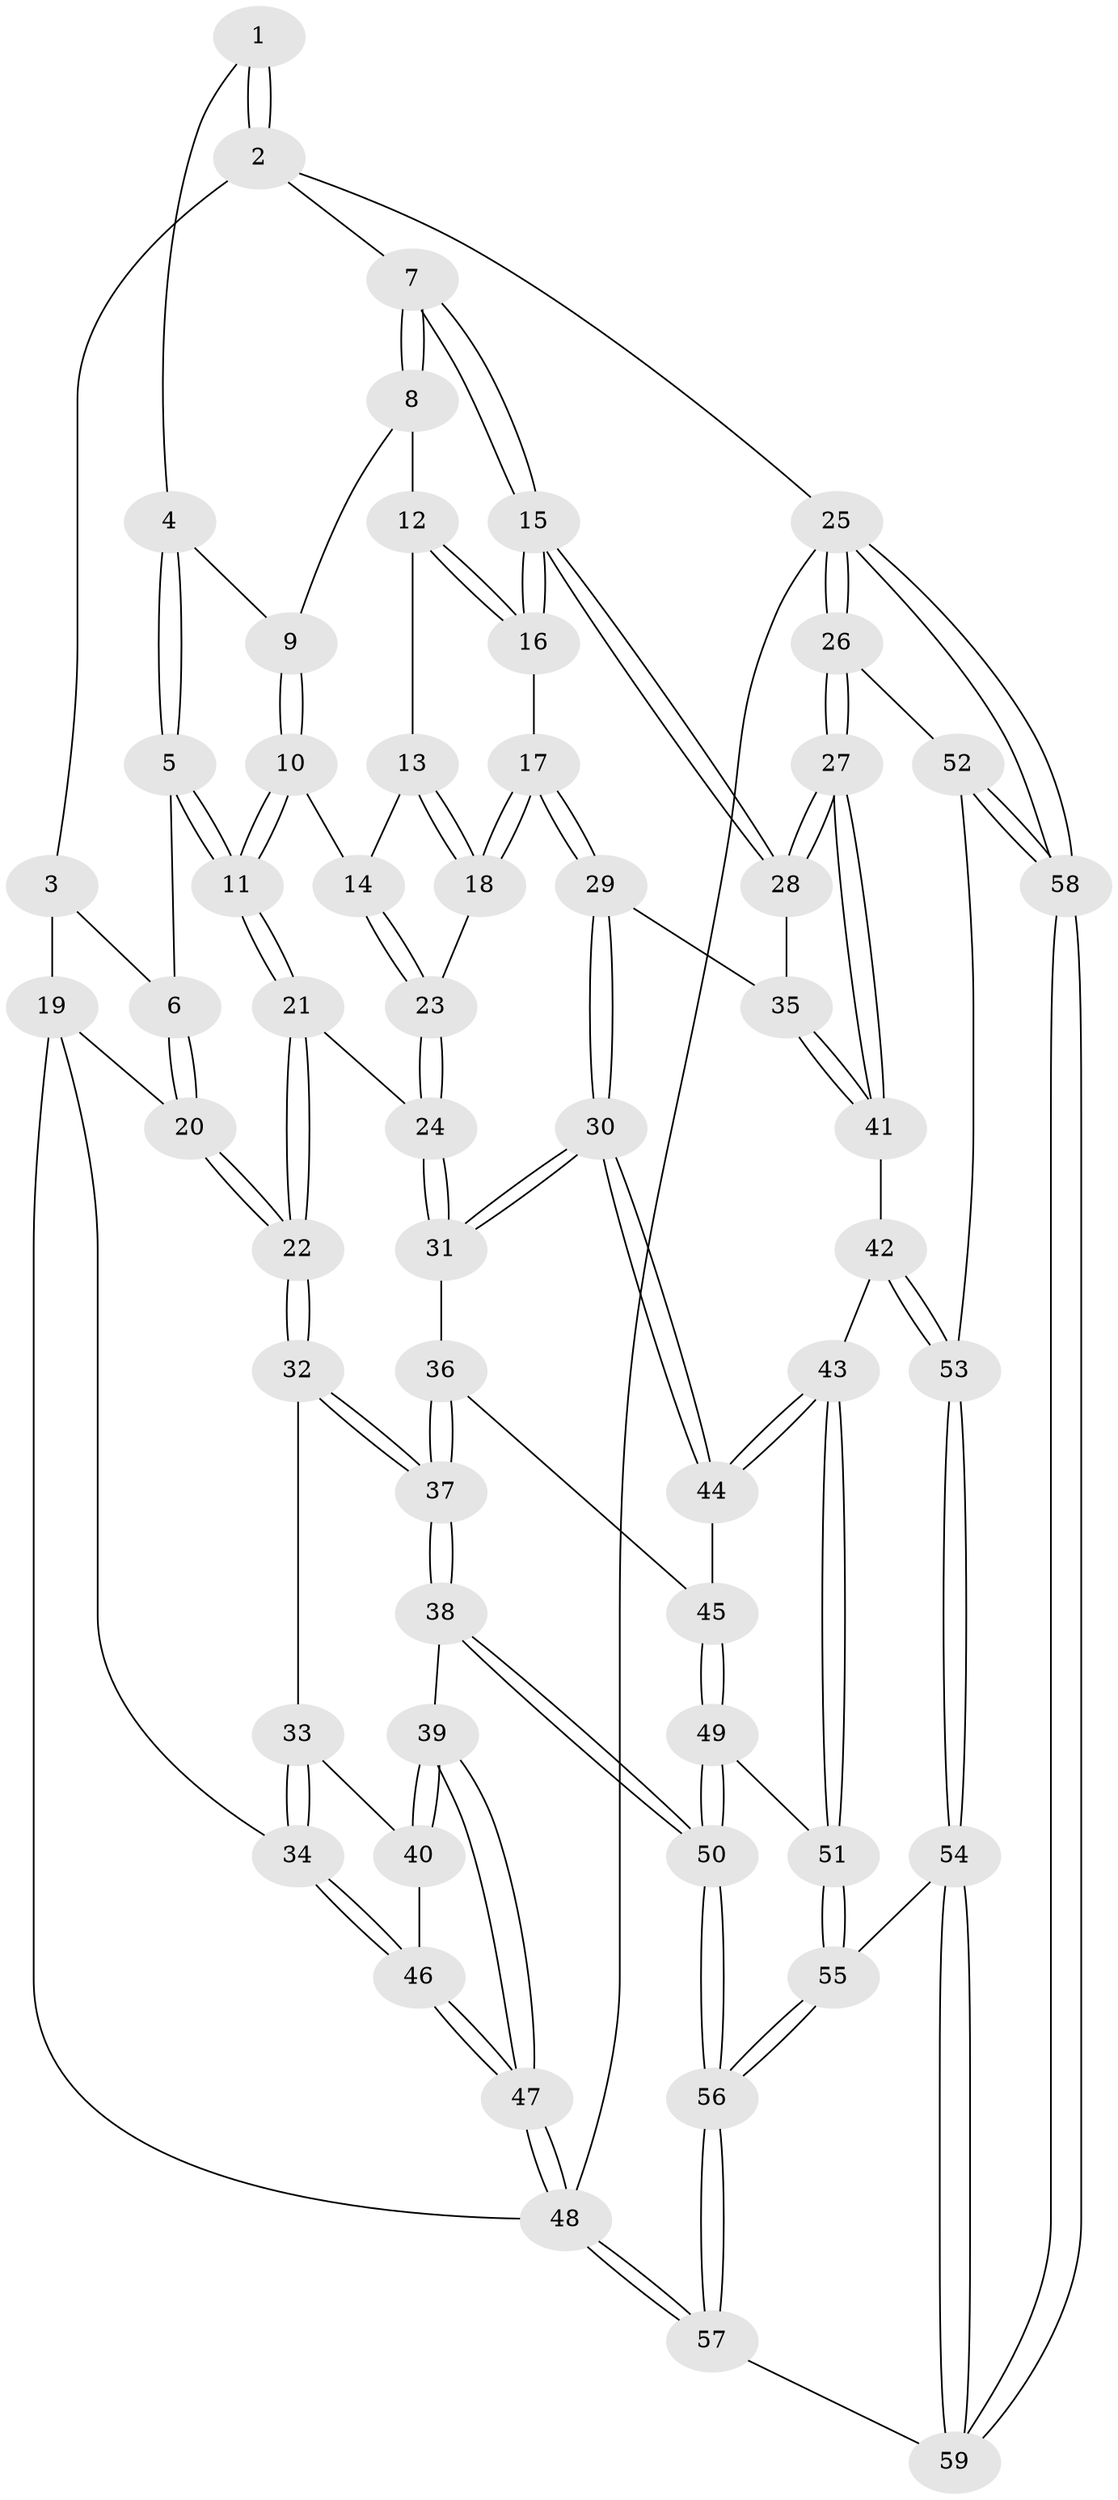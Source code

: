 // Generated by graph-tools (version 1.1) at 2025/17/03/09/25 04:17:14]
// undirected, 59 vertices, 144 edges
graph export_dot {
graph [start="1"]
  node [color=gray90,style=filled];
  1 [pos="+0.4327307521562857+0"];
  2 [pos="+1+0"];
  3 [pos="+0.2284315896023383+0"];
  4 [pos="+0.42243376044239017+0"];
  5 [pos="+0.383967752070465+0.12029624134920956"];
  6 [pos="+0.10396134699580757+0.15246997704164145"];
  7 [pos="+1+0"];
  8 [pos="+0.6375119821805892+0.1651189877820289"];
  9 [pos="+0.5840592532582937+0.13702527911031698"];
  10 [pos="+0.5148933496310224+0.23296843317768096"];
  11 [pos="+0.3929687157826051+0.19070755022025568"];
  12 [pos="+0.6341896263665493+0.17599364445364454"];
  13 [pos="+0.5648351475918605+0.23857860341261874"];
  14 [pos="+0.5194578126859318+0.23539928860343226"];
  15 [pos="+1+0.2096645106537706"];
  16 [pos="+0.7163423271488716+0.3979920966697797"];
  17 [pos="+0.7084491952712872+0.40347055580353436"];
  18 [pos="+0.6957235488506397+0.40102734453416006"];
  19 [pos="+0+0.20493736506923"];
  20 [pos="+0.02816724144842136+0.22612605151839704"];
  21 [pos="+0.3043775101717495+0.4345892165335947"];
  22 [pos="+0.2650759595854962+0.4490812121760738"];
  23 [pos="+0.5457526373785466+0.4082139354396592"];
  24 [pos="+0.38631039123220035+0.45823226778472254"];
  25 [pos="+1+1"];
  26 [pos="+1+0.9483545167203655"];
  27 [pos="+1+0.8578937971283089"];
  28 [pos="+1+0.4318922705372269"];
  29 [pos="+0.6948190900808133+0.5710701604109639"];
  30 [pos="+0.6611116416690203+0.6294533984850028"];
  31 [pos="+0.47018880125273677+0.5662836142073835"];
  32 [pos="+0.23362698297580656+0.504742841426188"];
  33 [pos="+0.20626461412048291+0.5187753392117601"];
  34 [pos="+0+0.5448553774901818"];
  35 [pos="+0.9062968104907723+0.6181461111083851"];
  36 [pos="+0.4588298360534322+0.6777958019251336"];
  37 [pos="+0.3092156310025052+0.7749214677624782"];
  38 [pos="+0.3063325693667544+0.8068729039828126"];
  39 [pos="+0.10040651863579159+0.7889315781187456"];
  40 [pos="+0.08693884829215613+0.6896971096450413"];
  41 [pos="+0.854097387398087+0.7610138022158641"];
  42 [pos="+0.8362149223894608+0.772761838618498"];
  43 [pos="+0.7330919199145084+0.7744100702731511"];
  44 [pos="+0.6617363692104282+0.6531944144343343"];
  45 [pos="+0.5341403973127431+0.734990484765796"];
  46 [pos="+0+0.6429162803183961"];
  47 [pos="+0+1"];
  48 [pos="+0+1"];
  49 [pos="+0.5074021369373816+0.8380676347820366"];
  50 [pos="+0.3805896744998348+0.9824346398239717"];
  51 [pos="+0.7146622258533853+0.8083651669056432"];
  52 [pos="+0.9022214328167387+0.9158392618088514"];
  53 [pos="+0.878405604740636+0.9008555160441806"];
  54 [pos="+0.7548192646124443+0.9791850785615998"];
  55 [pos="+0.7046471116855872+0.9093558686084187"];
  56 [pos="+0.3806324388873347+1"];
  57 [pos="+0.3366283111466083+1"];
  58 [pos="+0.8096727127323272+1"];
  59 [pos="+0.8066484855874178+1"];
  1 -- 2;
  1 -- 2;
  1 -- 4;
  2 -- 3;
  2 -- 7;
  2 -- 25;
  3 -- 6;
  3 -- 19;
  4 -- 5;
  4 -- 5;
  4 -- 9;
  5 -- 6;
  5 -- 11;
  5 -- 11;
  6 -- 20;
  6 -- 20;
  7 -- 8;
  7 -- 8;
  7 -- 15;
  7 -- 15;
  8 -- 9;
  8 -- 12;
  9 -- 10;
  9 -- 10;
  10 -- 11;
  10 -- 11;
  10 -- 14;
  11 -- 21;
  11 -- 21;
  12 -- 13;
  12 -- 16;
  12 -- 16;
  13 -- 14;
  13 -- 18;
  13 -- 18;
  14 -- 23;
  14 -- 23;
  15 -- 16;
  15 -- 16;
  15 -- 28;
  15 -- 28;
  16 -- 17;
  17 -- 18;
  17 -- 18;
  17 -- 29;
  17 -- 29;
  18 -- 23;
  19 -- 20;
  19 -- 34;
  19 -- 48;
  20 -- 22;
  20 -- 22;
  21 -- 22;
  21 -- 22;
  21 -- 24;
  22 -- 32;
  22 -- 32;
  23 -- 24;
  23 -- 24;
  24 -- 31;
  24 -- 31;
  25 -- 26;
  25 -- 26;
  25 -- 58;
  25 -- 58;
  25 -- 48;
  26 -- 27;
  26 -- 27;
  26 -- 52;
  27 -- 28;
  27 -- 28;
  27 -- 41;
  27 -- 41;
  28 -- 35;
  29 -- 30;
  29 -- 30;
  29 -- 35;
  30 -- 31;
  30 -- 31;
  30 -- 44;
  30 -- 44;
  31 -- 36;
  32 -- 33;
  32 -- 37;
  32 -- 37;
  33 -- 34;
  33 -- 34;
  33 -- 40;
  34 -- 46;
  34 -- 46;
  35 -- 41;
  35 -- 41;
  36 -- 37;
  36 -- 37;
  36 -- 45;
  37 -- 38;
  37 -- 38;
  38 -- 39;
  38 -- 50;
  38 -- 50;
  39 -- 40;
  39 -- 40;
  39 -- 47;
  39 -- 47;
  40 -- 46;
  41 -- 42;
  42 -- 43;
  42 -- 53;
  42 -- 53;
  43 -- 44;
  43 -- 44;
  43 -- 51;
  43 -- 51;
  44 -- 45;
  45 -- 49;
  45 -- 49;
  46 -- 47;
  46 -- 47;
  47 -- 48;
  47 -- 48;
  48 -- 57;
  48 -- 57;
  49 -- 50;
  49 -- 50;
  49 -- 51;
  50 -- 56;
  50 -- 56;
  51 -- 55;
  51 -- 55;
  52 -- 53;
  52 -- 58;
  52 -- 58;
  53 -- 54;
  53 -- 54;
  54 -- 55;
  54 -- 59;
  54 -- 59;
  55 -- 56;
  55 -- 56;
  56 -- 57;
  56 -- 57;
  57 -- 59;
  58 -- 59;
  58 -- 59;
}
